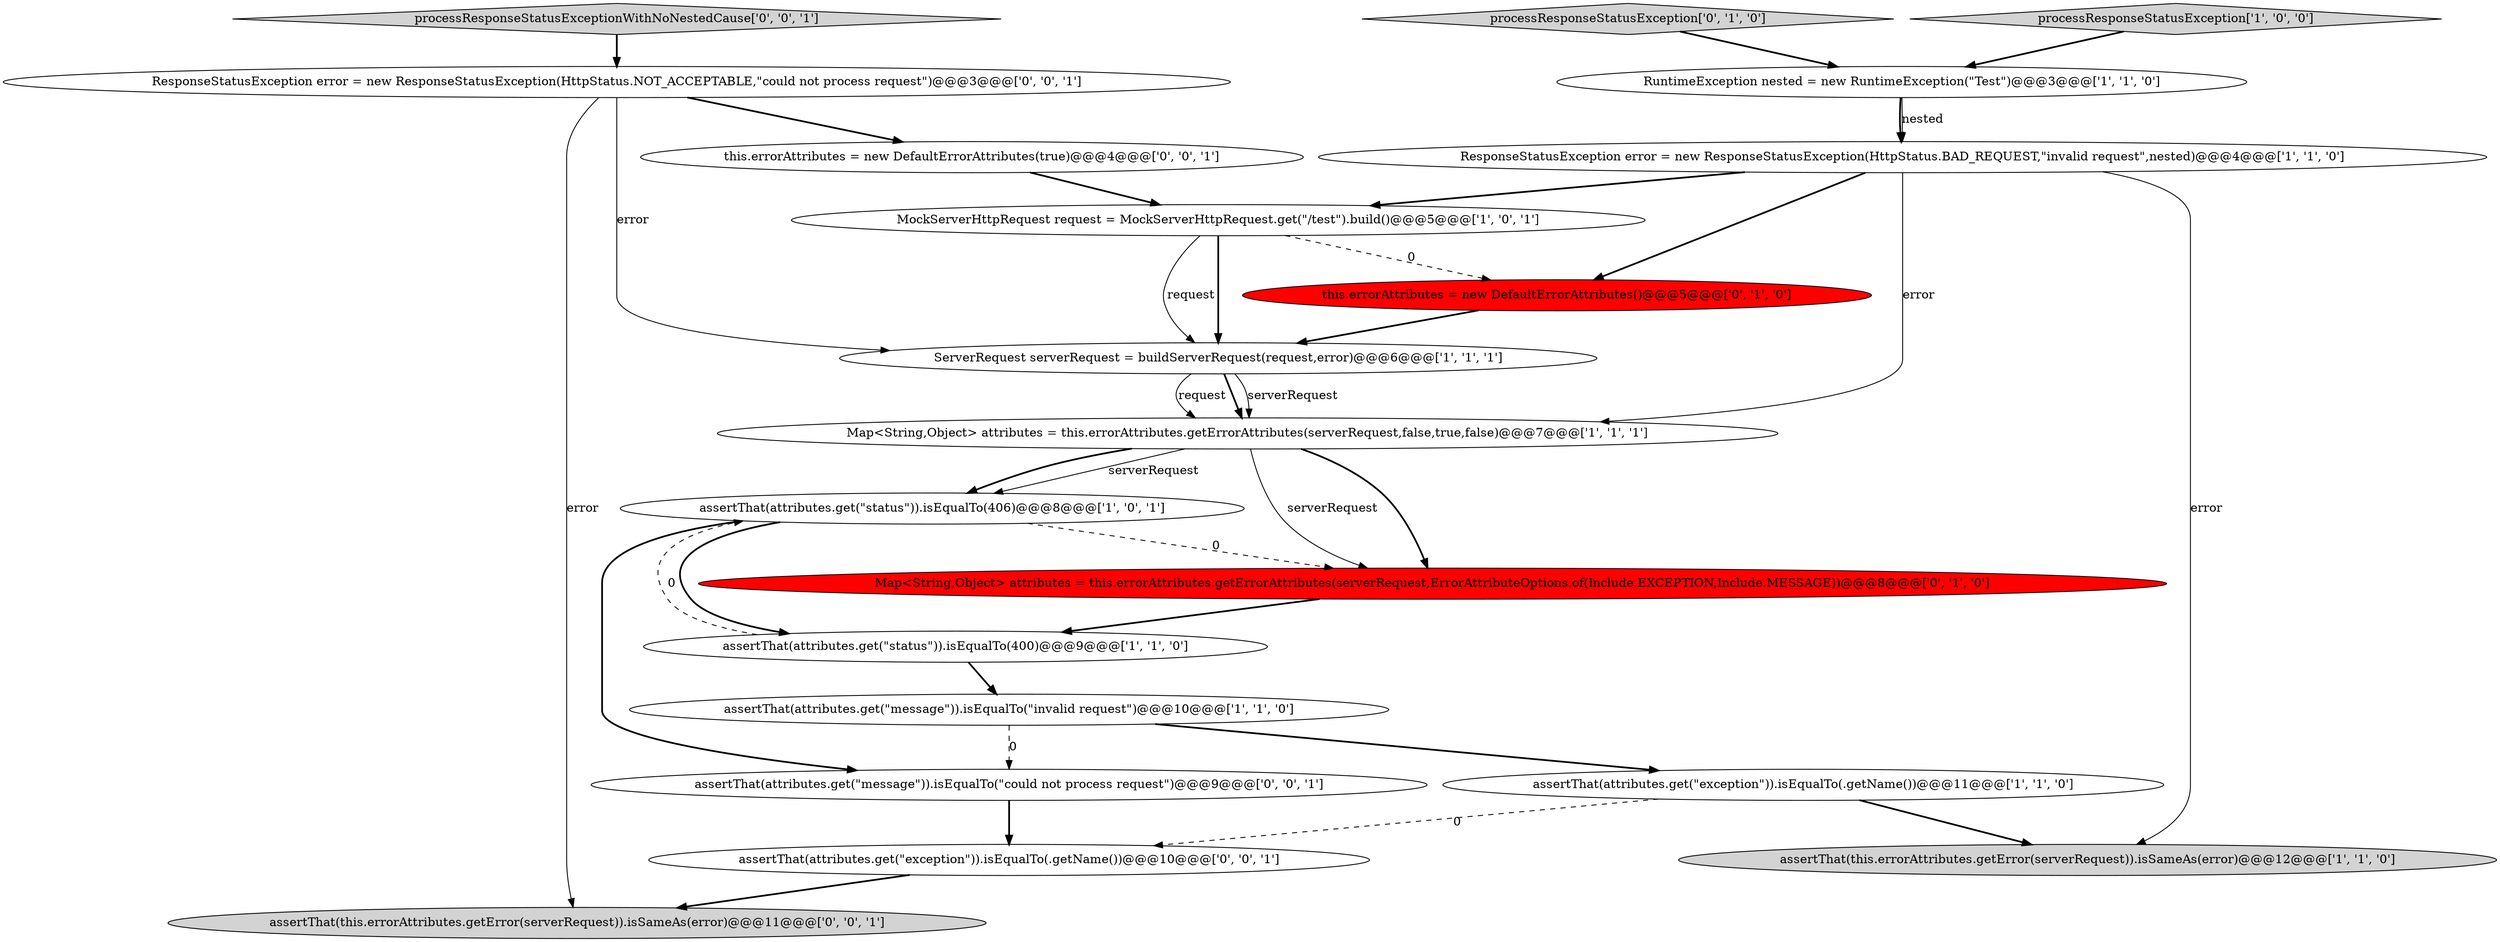 digraph {
14 [style = filled, label = "ResponseStatusException error = new ResponseStatusException(HttpStatus.NOT_ACCEPTABLE,\"could not process request\")@@@3@@@['0', '0', '1']", fillcolor = white, shape = ellipse image = "AAA0AAABBB3BBB"];
10 [style = filled, label = "assertThat(attributes.get(\"exception\")).isEqualTo(.getName())@@@11@@@['1', '1', '0']", fillcolor = white, shape = ellipse image = "AAA0AAABBB1BBB"];
17 [style = filled, label = "assertThat(attributes.get(\"exception\")).isEqualTo(.getName())@@@10@@@['0', '0', '1']", fillcolor = white, shape = ellipse image = "AAA0AAABBB3BBB"];
16 [style = filled, label = "processResponseStatusExceptionWithNoNestedCause['0', '0', '1']", fillcolor = lightgray, shape = diamond image = "AAA0AAABBB3BBB"];
11 [style = filled, label = "this.errorAttributes = new DefaultErrorAttributes()@@@5@@@['0', '1', '0']", fillcolor = red, shape = ellipse image = "AAA1AAABBB2BBB"];
19 [style = filled, label = "assertThat(this.errorAttributes.getError(serverRequest)).isSameAs(error)@@@11@@@['0', '0', '1']", fillcolor = lightgray, shape = ellipse image = "AAA0AAABBB3BBB"];
15 [style = filled, label = "this.errorAttributes = new DefaultErrorAttributes(true)@@@4@@@['0', '0', '1']", fillcolor = white, shape = ellipse image = "AAA0AAABBB3BBB"];
1 [style = filled, label = "Map<String,Object> attributes = this.errorAttributes.getErrorAttributes(serverRequest,false,true,false)@@@7@@@['1', '1', '1']", fillcolor = white, shape = ellipse image = "AAA0AAABBB1BBB"];
6 [style = filled, label = "RuntimeException nested = new RuntimeException(\"Test\")@@@3@@@['1', '1', '0']", fillcolor = white, shape = ellipse image = "AAA0AAABBB1BBB"];
7 [style = filled, label = "ResponseStatusException error = new ResponseStatusException(HttpStatus.BAD_REQUEST,\"invalid request\",nested)@@@4@@@['1', '1', '0']", fillcolor = white, shape = ellipse image = "AAA0AAABBB1BBB"];
3 [style = filled, label = "assertThat(this.errorAttributes.getError(serverRequest)).isSameAs(error)@@@12@@@['1', '1', '0']", fillcolor = lightgray, shape = ellipse image = "AAA0AAABBB1BBB"];
0 [style = filled, label = "assertThat(attributes.get(\"status\")).isEqualTo(400)@@@9@@@['1', '1', '0']", fillcolor = white, shape = ellipse image = "AAA0AAABBB1BBB"];
9 [style = filled, label = "assertThat(attributes.get(\"status\")).isEqualTo(406)@@@8@@@['1', '0', '1']", fillcolor = white, shape = ellipse image = "AAA0AAABBB1BBB"];
12 [style = filled, label = "processResponseStatusException['0', '1', '0']", fillcolor = lightgray, shape = diamond image = "AAA0AAABBB2BBB"];
13 [style = filled, label = "Map<String,Object> attributes = this.errorAttributes.getErrorAttributes(serverRequest,ErrorAttributeOptions.of(Include.EXCEPTION,Include.MESSAGE))@@@8@@@['0', '1', '0']", fillcolor = red, shape = ellipse image = "AAA1AAABBB2BBB"];
2 [style = filled, label = "processResponseStatusException['1', '0', '0']", fillcolor = lightgray, shape = diamond image = "AAA0AAABBB1BBB"];
18 [style = filled, label = "assertThat(attributes.get(\"message\")).isEqualTo(\"could not process request\")@@@9@@@['0', '0', '1']", fillcolor = white, shape = ellipse image = "AAA0AAABBB3BBB"];
5 [style = filled, label = "MockServerHttpRequest request = MockServerHttpRequest.get(\"/test\").build()@@@5@@@['1', '0', '1']", fillcolor = white, shape = ellipse image = "AAA0AAABBB1BBB"];
8 [style = filled, label = "assertThat(attributes.get(\"message\")).isEqualTo(\"invalid request\")@@@10@@@['1', '1', '0']", fillcolor = white, shape = ellipse image = "AAA0AAABBB1BBB"];
4 [style = filled, label = "ServerRequest serverRequest = buildServerRequest(request,error)@@@6@@@['1', '1', '1']", fillcolor = white, shape = ellipse image = "AAA0AAABBB1BBB"];
8->10 [style = bold, label=""];
7->11 [style = bold, label=""];
9->0 [style = bold, label=""];
2->6 [style = bold, label=""];
11->4 [style = bold, label=""];
18->17 [style = bold, label=""];
10->3 [style = bold, label=""];
7->1 [style = solid, label="error"];
12->6 [style = bold, label=""];
1->13 [style = bold, label=""];
17->19 [style = bold, label=""];
1->9 [style = bold, label=""];
15->5 [style = bold, label=""];
1->9 [style = solid, label="serverRequest"];
7->5 [style = bold, label=""];
9->18 [style = bold, label=""];
14->4 [style = solid, label="error"];
5->11 [style = dashed, label="0"];
4->1 [style = solid, label="request"];
5->4 [style = bold, label=""];
1->13 [style = solid, label="serverRequest"];
0->8 [style = bold, label=""];
9->13 [style = dashed, label="0"];
10->17 [style = dashed, label="0"];
16->14 [style = bold, label=""];
8->18 [style = dashed, label="0"];
7->3 [style = solid, label="error"];
4->1 [style = bold, label=""];
14->15 [style = bold, label=""];
0->9 [style = dashed, label="0"];
14->19 [style = solid, label="error"];
6->7 [style = bold, label=""];
6->7 [style = solid, label="nested"];
4->1 [style = solid, label="serverRequest"];
13->0 [style = bold, label=""];
5->4 [style = solid, label="request"];
}
